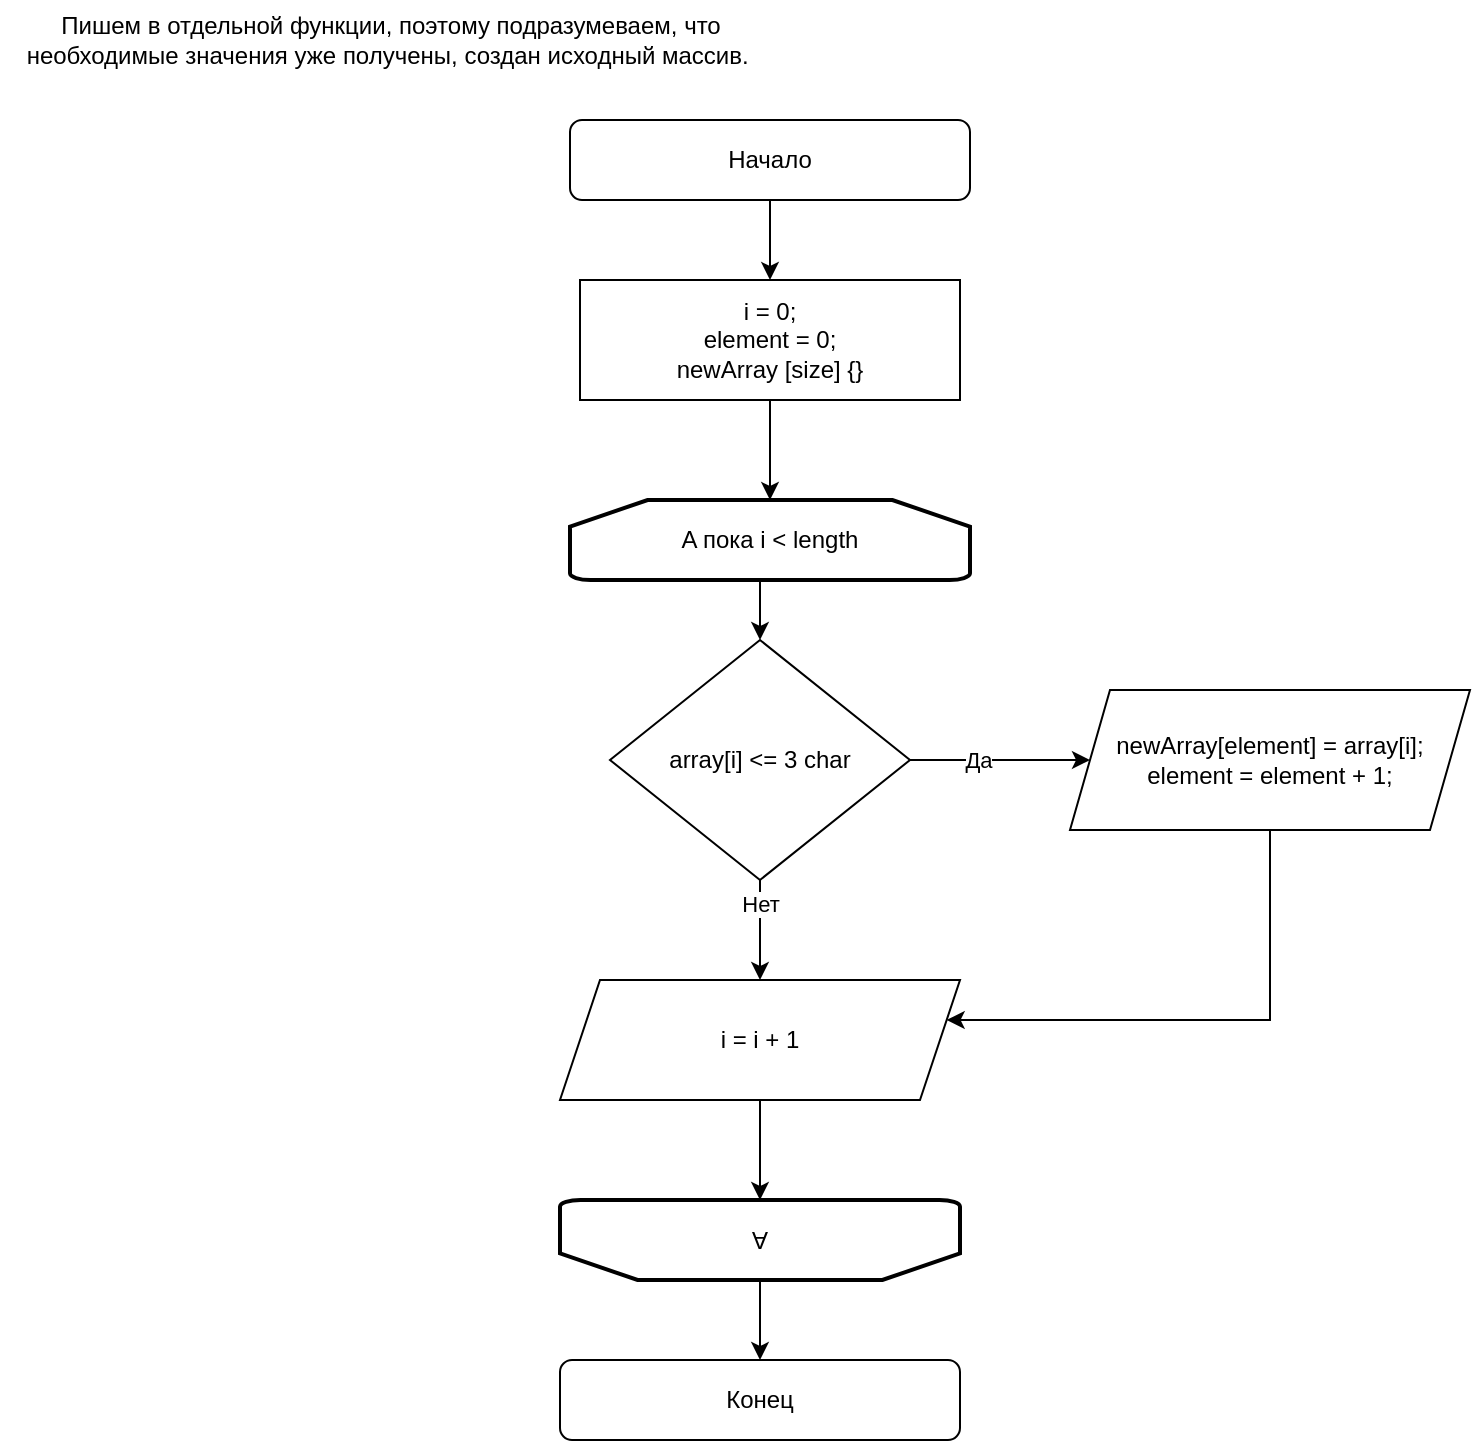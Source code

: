 <mxfile version="21.5.2" type="device">
  <diagram name="Страница 1" id="gEAZNQvD18HEzGSJoi4u">
    <mxGraphModel dx="1877" dy="566" grid="1" gridSize="10" guides="1" tooltips="1" connect="1" arrows="1" fold="1" page="1" pageScale="1" pageWidth="827" pageHeight="1169" math="0" shadow="0">
      <root>
        <mxCell id="0" />
        <mxCell id="1" parent="0" />
        <mxCell id="-EFWfYROZ0XUmNJ8-u3V-13" style="edgeStyle=orthogonalEdgeStyle;rounded=0;orthogonalLoop=1;jettySize=auto;html=1;exitX=0.5;exitY=1;exitDx=0;exitDy=0;entryX=0.5;entryY=0;entryDx=0;entryDy=0;" edge="1" parent="1" source="-EFWfYROZ0XUmNJ8-u3V-1" target="-EFWfYROZ0XUmNJ8-u3V-9">
          <mxGeometry relative="1" as="geometry" />
        </mxCell>
        <mxCell id="-EFWfYROZ0XUmNJ8-u3V-1" value="Начало" style="rounded=1;whiteSpace=wrap;html=1;" vertex="1" parent="1">
          <mxGeometry x="280" y="70" width="200" height="40" as="geometry" />
        </mxCell>
        <mxCell id="-EFWfYROZ0XUmNJ8-u3V-15" style="edgeStyle=orthogonalEdgeStyle;rounded=0;orthogonalLoop=1;jettySize=auto;html=1;exitX=0.5;exitY=1;exitDx=0;exitDy=0;exitPerimeter=0;entryX=0.5;entryY=0;entryDx=0;entryDy=0;" edge="1" parent="1" source="-EFWfYROZ0XUmNJ8-u3V-3" target="-EFWfYROZ0XUmNJ8-u3V-6">
          <mxGeometry relative="1" as="geometry" />
        </mxCell>
        <mxCell id="-EFWfYROZ0XUmNJ8-u3V-3" value="A пока i &amp;lt; length" style="strokeWidth=2;html=1;shape=mxgraph.flowchart.loop_limit;whiteSpace=wrap;" vertex="1" parent="1">
          <mxGeometry x="280" y="260" width="200" height="40" as="geometry" />
        </mxCell>
        <mxCell id="-EFWfYROZ0XUmNJ8-u3V-5" value="Пишем в отдельной функции, поэтому подразумеваем, что&lt;br&gt;необходимые значения уже получены, создан исходный массив.&amp;nbsp;" style="text;html=1;align=center;verticalAlign=middle;resizable=0;points=[];autosize=1;strokeColor=none;fillColor=none;" vertex="1" parent="1">
          <mxGeometry x="-5" y="10" width="390" height="40" as="geometry" />
        </mxCell>
        <mxCell id="-EFWfYROZ0XUmNJ8-u3V-16" style="edgeStyle=orthogonalEdgeStyle;rounded=0;orthogonalLoop=1;jettySize=auto;html=1;exitX=1;exitY=0.5;exitDx=0;exitDy=0;" edge="1" parent="1" source="-EFWfYROZ0XUmNJ8-u3V-6" target="-EFWfYROZ0XUmNJ8-u3V-7">
          <mxGeometry relative="1" as="geometry" />
        </mxCell>
        <mxCell id="-EFWfYROZ0XUmNJ8-u3V-17" value="Да" style="edgeLabel;html=1;align=center;verticalAlign=middle;resizable=0;points=[];" vertex="1" connectable="0" parent="-EFWfYROZ0XUmNJ8-u3V-16">
          <mxGeometry x="-0.244" relative="1" as="geometry">
            <mxPoint as="offset" />
          </mxGeometry>
        </mxCell>
        <mxCell id="-EFWfYROZ0XUmNJ8-u3V-20" style="edgeStyle=orthogonalEdgeStyle;rounded=0;orthogonalLoop=1;jettySize=auto;html=1;exitX=0.5;exitY=1;exitDx=0;exitDy=0;entryX=0.5;entryY=0;entryDx=0;entryDy=0;" edge="1" parent="1" source="-EFWfYROZ0XUmNJ8-u3V-6" target="-EFWfYROZ0XUmNJ8-u3V-10">
          <mxGeometry relative="1" as="geometry" />
        </mxCell>
        <mxCell id="-EFWfYROZ0XUmNJ8-u3V-21" value="Нет" style="edgeLabel;html=1;align=center;verticalAlign=middle;resizable=0;points=[];" vertex="1" connectable="0" parent="-EFWfYROZ0XUmNJ8-u3V-20">
          <mxGeometry x="-0.52" relative="1" as="geometry">
            <mxPoint as="offset" />
          </mxGeometry>
        </mxCell>
        <mxCell id="-EFWfYROZ0XUmNJ8-u3V-6" value="array[i] &amp;lt;= 3 char" style="rhombus;whiteSpace=wrap;html=1;" vertex="1" parent="1">
          <mxGeometry x="300" y="330" width="150" height="120" as="geometry" />
        </mxCell>
        <mxCell id="-EFWfYROZ0XUmNJ8-u3V-18" style="edgeStyle=orthogonalEdgeStyle;rounded=0;orthogonalLoop=1;jettySize=auto;html=1;exitX=0.5;exitY=1;exitDx=0;exitDy=0;" edge="1" parent="1" source="-EFWfYROZ0XUmNJ8-u3V-7" target="-EFWfYROZ0XUmNJ8-u3V-10">
          <mxGeometry relative="1" as="geometry">
            <Array as="points">
              <mxPoint x="630" y="520" />
            </Array>
          </mxGeometry>
        </mxCell>
        <mxCell id="-EFWfYROZ0XUmNJ8-u3V-7" value="newArray[element] = array[i];&lt;br&gt;element = element + 1;" style="shape=parallelogram;perimeter=parallelogramPerimeter;whiteSpace=wrap;html=1;fixedSize=1;" vertex="1" parent="1">
          <mxGeometry x="530" y="355" width="200" height="70" as="geometry" />
        </mxCell>
        <mxCell id="-EFWfYROZ0XUmNJ8-u3V-14" style="edgeStyle=orthogonalEdgeStyle;rounded=0;orthogonalLoop=1;jettySize=auto;html=1;exitX=0.5;exitY=1;exitDx=0;exitDy=0;entryX=0.5;entryY=0;entryDx=0;entryDy=0;entryPerimeter=0;" edge="1" parent="1" source="-EFWfYROZ0XUmNJ8-u3V-9" target="-EFWfYROZ0XUmNJ8-u3V-3">
          <mxGeometry relative="1" as="geometry" />
        </mxCell>
        <mxCell id="-EFWfYROZ0XUmNJ8-u3V-9" value="i = 0;&lt;br style=&quot;border-color: var(--border-color);&quot;&gt;element = 0;&lt;br style=&quot;border-color: var(--border-color);&quot;&gt;newArray [size] {}" style="rounded=0;whiteSpace=wrap;html=1;" vertex="1" parent="1">
          <mxGeometry x="285" y="150" width="190" height="60" as="geometry" />
        </mxCell>
        <mxCell id="-EFWfYROZ0XUmNJ8-u3V-22" style="edgeStyle=orthogonalEdgeStyle;rounded=0;orthogonalLoop=1;jettySize=auto;html=1;exitX=0.5;exitY=1;exitDx=0;exitDy=0;entryX=0.5;entryY=1;entryDx=0;entryDy=0;entryPerimeter=0;" edge="1" parent="1" source="-EFWfYROZ0XUmNJ8-u3V-10" target="-EFWfYROZ0XUmNJ8-u3V-11">
          <mxGeometry relative="1" as="geometry" />
        </mxCell>
        <mxCell id="-EFWfYROZ0XUmNJ8-u3V-10" value="i = i + 1" style="shape=parallelogram;perimeter=parallelogramPerimeter;whiteSpace=wrap;html=1;fixedSize=1;" vertex="1" parent="1">
          <mxGeometry x="275" y="500" width="200" height="60" as="geometry" />
        </mxCell>
        <mxCell id="-EFWfYROZ0XUmNJ8-u3V-23" style="edgeStyle=orthogonalEdgeStyle;rounded=0;orthogonalLoop=1;jettySize=auto;html=1;exitX=0.5;exitY=0;exitDx=0;exitDy=0;exitPerimeter=0;entryX=0.5;entryY=0;entryDx=0;entryDy=0;" edge="1" parent="1" source="-EFWfYROZ0XUmNJ8-u3V-11" target="-EFWfYROZ0XUmNJ8-u3V-12">
          <mxGeometry relative="1" as="geometry" />
        </mxCell>
        <mxCell id="-EFWfYROZ0XUmNJ8-u3V-11" value="А" style="strokeWidth=2;html=1;shape=mxgraph.flowchart.loop_limit;whiteSpace=wrap;rotation=-180;verticalAlign=middle;horizontal=1;" vertex="1" parent="1">
          <mxGeometry x="275" y="610" width="200" height="40" as="geometry" />
        </mxCell>
        <mxCell id="-EFWfYROZ0XUmNJ8-u3V-12" value="Конец" style="rounded=1;whiteSpace=wrap;html=1;" vertex="1" parent="1">
          <mxGeometry x="275" y="690" width="200" height="40" as="geometry" />
        </mxCell>
      </root>
    </mxGraphModel>
  </diagram>
</mxfile>
